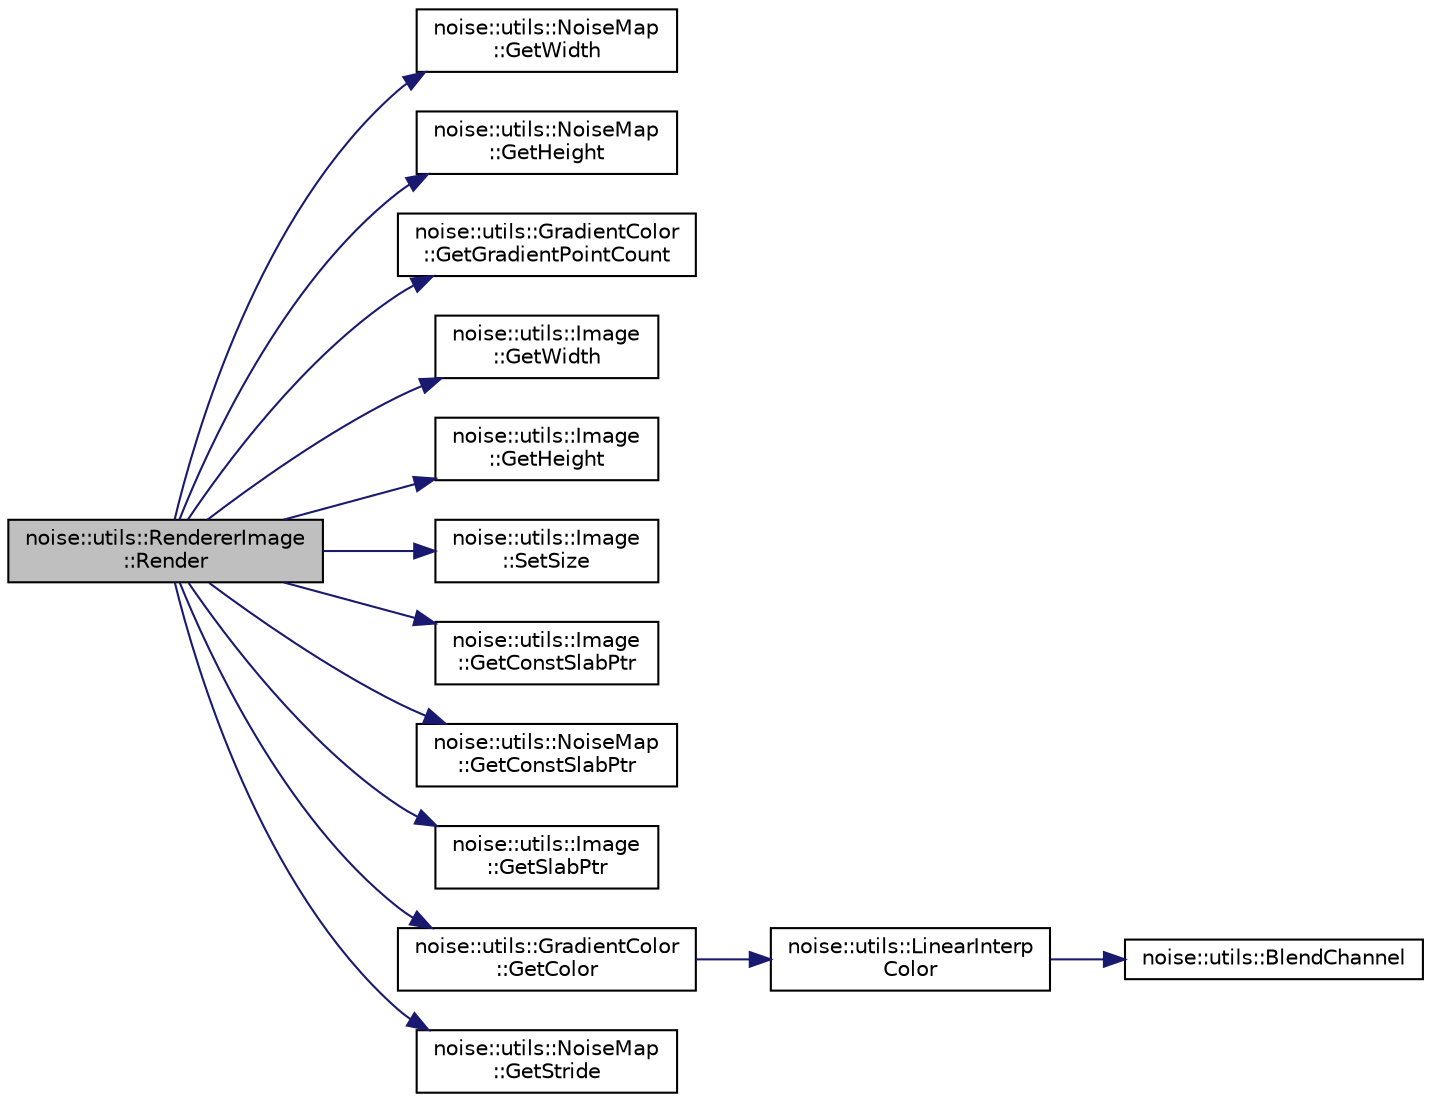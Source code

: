 digraph "noise::utils::RendererImage::Render"
{
  edge [fontname="Helvetica",fontsize="10",labelfontname="Helvetica",labelfontsize="10"];
  node [fontname="Helvetica",fontsize="10",shape=record];
  rankdir="LR";
  Node1 [label="noise::utils::RendererImage\l::Render",height=0.2,width=0.4,color="black", fillcolor="grey75", style="filled" fontcolor="black"];
  Node1 -> Node2 [color="midnightblue",fontsize="10",style="solid",fontname="Helvetica"];
  Node2 [label="noise::utils::NoiseMap\l::GetWidth",height=0.2,width=0.4,color="black", fillcolor="white", style="filled",URL="$classnoise_1_1utils_1_1_noise_map.html#a8355dbe703d6c46c8bbe34112fcd172d"];
  Node1 -> Node3 [color="midnightblue",fontsize="10",style="solid",fontname="Helvetica"];
  Node3 [label="noise::utils::NoiseMap\l::GetHeight",height=0.2,width=0.4,color="black", fillcolor="white", style="filled",URL="$classnoise_1_1utils_1_1_noise_map.html#a8d29226f2e0300e5738556cde3214ff9"];
  Node1 -> Node4 [color="midnightblue",fontsize="10",style="solid",fontname="Helvetica"];
  Node4 [label="noise::utils::GradientColor\l::GetGradientPointCount",height=0.2,width=0.4,color="black", fillcolor="white", style="filled",URL="$classnoise_1_1utils_1_1_gradient_color.html#a5755924714ac89914b339f3addc80741"];
  Node1 -> Node5 [color="midnightblue",fontsize="10",style="solid",fontname="Helvetica"];
  Node5 [label="noise::utils::Image\l::GetWidth",height=0.2,width=0.4,color="black", fillcolor="white", style="filled",URL="$classnoise_1_1utils_1_1_image.html#a64ff551a36ab982be8cfbe2cd6c4d23d"];
  Node1 -> Node6 [color="midnightblue",fontsize="10",style="solid",fontname="Helvetica"];
  Node6 [label="noise::utils::Image\l::GetHeight",height=0.2,width=0.4,color="black", fillcolor="white", style="filled",URL="$classnoise_1_1utils_1_1_image.html#aded188470833c4f5ff321fb11c973b1e"];
  Node1 -> Node7 [color="midnightblue",fontsize="10",style="solid",fontname="Helvetica"];
  Node7 [label="noise::utils::Image\l::SetSize",height=0.2,width=0.4,color="black", fillcolor="white", style="filled",URL="$classnoise_1_1utils_1_1_image.html#a770c8c35b303a1209464bc65488dc23d"];
  Node1 -> Node8 [color="midnightblue",fontsize="10",style="solid",fontname="Helvetica"];
  Node8 [label="noise::utils::Image\l::GetConstSlabPtr",height=0.2,width=0.4,color="black", fillcolor="white", style="filled",URL="$classnoise_1_1utils_1_1_image.html#a80bbbdb0b01de1bd96758ef778d9dd1c"];
  Node1 -> Node9 [color="midnightblue",fontsize="10",style="solid",fontname="Helvetica"];
  Node9 [label="noise::utils::NoiseMap\l::GetConstSlabPtr",height=0.2,width=0.4,color="black", fillcolor="white", style="filled",URL="$classnoise_1_1utils_1_1_noise_map.html#a7e9fc390a2fb33ab1b1d65e072bdaeee"];
  Node1 -> Node10 [color="midnightblue",fontsize="10",style="solid",fontname="Helvetica"];
  Node10 [label="noise::utils::Image\l::GetSlabPtr",height=0.2,width=0.4,color="black", fillcolor="white", style="filled",URL="$classnoise_1_1utils_1_1_image.html#a4349e07bc8d153d64c0a21a0e1062701"];
  Node1 -> Node11 [color="midnightblue",fontsize="10",style="solid",fontname="Helvetica"];
  Node11 [label="noise::utils::GradientColor\l::GetColor",height=0.2,width=0.4,color="black", fillcolor="white", style="filled",URL="$classnoise_1_1utils_1_1_gradient_color.html#aa77f1cb0b4b7e79727075972ce1d8e29"];
  Node11 -> Node12 [color="midnightblue",fontsize="10",style="solid",fontname="Helvetica"];
  Node12 [label="noise::utils::LinearInterp\lColor",height=0.2,width=0.4,color="black", fillcolor="white", style="filled",URL="$namespacenoise_1_1utils.html#ad7a9086f885346fea9dc0011f1884f70"];
  Node12 -> Node13 [color="midnightblue",fontsize="10",style="solid",fontname="Helvetica"];
  Node13 [label="noise::utils::BlendChannel",height=0.2,width=0.4,color="black", fillcolor="white", style="filled",URL="$namespacenoise_1_1utils.html#a2711778d9c2d9c7641e6deb98bea878f"];
  Node1 -> Node14 [color="midnightblue",fontsize="10",style="solid",fontname="Helvetica"];
  Node14 [label="noise::utils::NoiseMap\l::GetStride",height=0.2,width=0.4,color="black", fillcolor="white", style="filled",URL="$classnoise_1_1utils_1_1_noise_map.html#af57bca1cd431312dcbe80056012224ed"];
}
